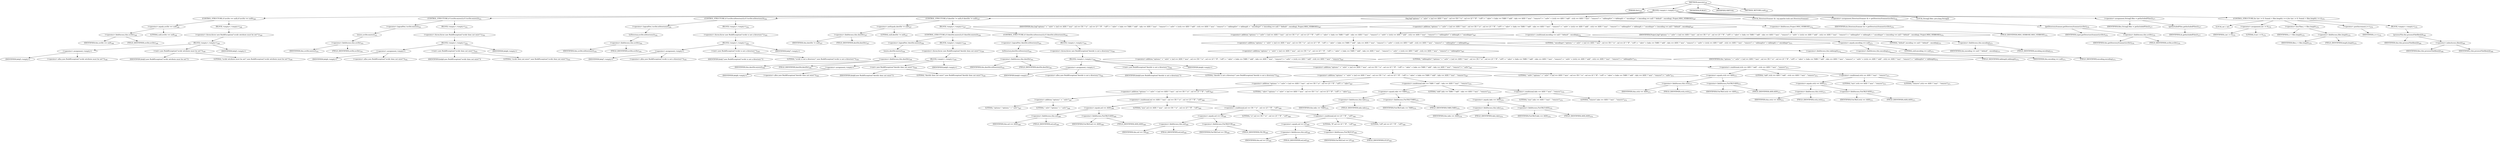 digraph "execute" {  
"667" [label = <(METHOD,execute)<SUB>345</SUB>> ]
"20" [label = <(PARAM,this)<SUB>345</SUB>> ]
"668" [label = <(BLOCK,&lt;empty&gt;,&lt;empty&gt;)<SUB>345</SUB>> ]
"669" [label = <(CONTROL_STRUCTURE,if (srcDir == null),if (srcDir == null))<SUB>348</SUB>> ]
"670" [label = <(&lt;operator&gt;.equals,srcDir == null)<SUB>348</SUB>> ]
"671" [label = <(&lt;operator&gt;.fieldAccess,this.srcDir)<SUB>348</SUB>> ]
"672" [label = <(IDENTIFIER,this,srcDir == null)<SUB>348</SUB>> ]
"673" [label = <(FIELD_IDENTIFIER,srcDir,srcDir)<SUB>348</SUB>> ]
"674" [label = <(LITERAL,null,srcDir == null)<SUB>348</SUB>> ]
"675" [label = <(BLOCK,&lt;empty&gt;,&lt;empty&gt;)<SUB>348</SUB>> ]
"676" [label = <(&lt;operator&gt;.throw,throw new BuildException(&quot;srcdir attribute must be set!&quot;);)<SUB>349</SUB>> ]
"677" [label = <(BLOCK,&lt;empty&gt;,&lt;empty&gt;)<SUB>349</SUB>> ]
"678" [label = <(&lt;operator&gt;.assignment,&lt;empty&gt;)> ]
"679" [label = <(IDENTIFIER,$obj5,&lt;empty&gt;)> ]
"680" [label = <(&lt;operator&gt;.alloc,new BuildException(&quot;srcdir attribute must be set!&quot;))<SUB>349</SUB>> ]
"681" [label = <(&lt;init&gt;,new BuildException(&quot;srcdir attribute must be set!&quot;))<SUB>349</SUB>> ]
"682" [label = <(IDENTIFIER,$obj5,new BuildException(&quot;srcdir attribute must be set!&quot;))> ]
"683" [label = <(LITERAL,&quot;srcdir attribute must be set!&quot;,new BuildException(&quot;srcdir attribute must be set!&quot;))<SUB>349</SUB>> ]
"684" [label = <(IDENTIFIER,$obj5,&lt;empty&gt;)> ]
"685" [label = <(CONTROL_STRUCTURE,if (!srcDir.exists()),if (!srcDir.exists()))<SUB>351</SUB>> ]
"686" [label = <(&lt;operator&gt;.logicalNot,!srcDir.exists())<SUB>351</SUB>> ]
"687" [label = <(exists,srcDir.exists())<SUB>351</SUB>> ]
"688" [label = <(&lt;operator&gt;.fieldAccess,this.srcDir)<SUB>351</SUB>> ]
"689" [label = <(IDENTIFIER,this,srcDir.exists())<SUB>351</SUB>> ]
"690" [label = <(FIELD_IDENTIFIER,srcDir,srcDir)<SUB>351</SUB>> ]
"691" [label = <(BLOCK,&lt;empty&gt;,&lt;empty&gt;)<SUB>351</SUB>> ]
"692" [label = <(&lt;operator&gt;.throw,throw new BuildException(&quot;srcdir does not exist!&quot;);)<SUB>352</SUB>> ]
"693" [label = <(BLOCK,&lt;empty&gt;,&lt;empty&gt;)<SUB>352</SUB>> ]
"694" [label = <(&lt;operator&gt;.assignment,&lt;empty&gt;)> ]
"695" [label = <(IDENTIFIER,$obj6,&lt;empty&gt;)> ]
"696" [label = <(&lt;operator&gt;.alloc,new BuildException(&quot;srcdir does not exist!&quot;))<SUB>352</SUB>> ]
"697" [label = <(&lt;init&gt;,new BuildException(&quot;srcdir does not exist!&quot;))<SUB>352</SUB>> ]
"698" [label = <(IDENTIFIER,$obj6,new BuildException(&quot;srcdir does not exist!&quot;))> ]
"699" [label = <(LITERAL,&quot;srcdir does not exist!&quot;,new BuildException(&quot;srcdir does not exist!&quot;))<SUB>352</SUB>> ]
"700" [label = <(IDENTIFIER,$obj6,&lt;empty&gt;)> ]
"701" [label = <(CONTROL_STRUCTURE,if (!srcDir.isDirectory()),if (!srcDir.isDirectory()))<SUB>354</SUB>> ]
"702" [label = <(&lt;operator&gt;.logicalNot,!srcDir.isDirectory())<SUB>354</SUB>> ]
"703" [label = <(isDirectory,srcDir.isDirectory())<SUB>354</SUB>> ]
"704" [label = <(&lt;operator&gt;.fieldAccess,this.srcDir)<SUB>354</SUB>> ]
"705" [label = <(IDENTIFIER,this,srcDir.isDirectory())<SUB>354</SUB>> ]
"706" [label = <(FIELD_IDENTIFIER,srcDir,srcDir)<SUB>354</SUB>> ]
"707" [label = <(BLOCK,&lt;empty&gt;,&lt;empty&gt;)<SUB>354</SUB>> ]
"708" [label = <(&lt;operator&gt;.throw,throw new BuildException(&quot;srcdir is not a directory!&quot;);)<SUB>355</SUB>> ]
"709" [label = <(BLOCK,&lt;empty&gt;,&lt;empty&gt;)<SUB>355</SUB>> ]
"710" [label = <(&lt;operator&gt;.assignment,&lt;empty&gt;)> ]
"711" [label = <(IDENTIFIER,$obj7,&lt;empty&gt;)> ]
"712" [label = <(&lt;operator&gt;.alloc,new BuildException(&quot;srcdir is not a directory!&quot;))<SUB>355</SUB>> ]
"713" [label = <(&lt;init&gt;,new BuildException(&quot;srcdir is not a directory!&quot;))<SUB>355</SUB>> ]
"714" [label = <(IDENTIFIER,$obj7,new BuildException(&quot;srcdir is not a directory!&quot;))> ]
"715" [label = <(LITERAL,&quot;srcdir is not a directory!&quot;,new BuildException(&quot;srcdir is not a directory!&quot;))<SUB>355</SUB>> ]
"716" [label = <(IDENTIFIER,$obj7,&lt;empty&gt;)> ]
"717" [label = <(CONTROL_STRUCTURE,if (destDir != null),if (destDir != null))<SUB>357</SUB>> ]
"718" [label = <(&lt;operator&gt;.notEquals,destDir != null)<SUB>357</SUB>> ]
"719" [label = <(&lt;operator&gt;.fieldAccess,this.destDir)<SUB>357</SUB>> ]
"720" [label = <(IDENTIFIER,this,destDir != null)<SUB>357</SUB>> ]
"721" [label = <(FIELD_IDENTIFIER,destDir,destDir)<SUB>357</SUB>> ]
"722" [label = <(LITERAL,null,destDir != null)<SUB>357</SUB>> ]
"723" [label = <(BLOCK,&lt;empty&gt;,&lt;empty&gt;)<SUB>357</SUB>> ]
"724" [label = <(CONTROL_STRUCTURE,if (!destDir.exists()),if (!destDir.exists()))<SUB>358</SUB>> ]
"725" [label = <(&lt;operator&gt;.logicalNot,!destDir.exists())<SUB>358</SUB>> ]
"726" [label = <(exists,destDir.exists())<SUB>358</SUB>> ]
"727" [label = <(&lt;operator&gt;.fieldAccess,this.destDir)<SUB>358</SUB>> ]
"728" [label = <(IDENTIFIER,this,destDir.exists())<SUB>358</SUB>> ]
"729" [label = <(FIELD_IDENTIFIER,destDir,destDir)<SUB>358</SUB>> ]
"730" [label = <(BLOCK,&lt;empty&gt;,&lt;empty&gt;)<SUB>358</SUB>> ]
"731" [label = <(&lt;operator&gt;.throw,throw new BuildException(&quot;destdir does not exist!&quot;);)<SUB>359</SUB>> ]
"732" [label = <(BLOCK,&lt;empty&gt;,&lt;empty&gt;)<SUB>359</SUB>> ]
"733" [label = <(&lt;operator&gt;.assignment,&lt;empty&gt;)> ]
"734" [label = <(IDENTIFIER,$obj8,&lt;empty&gt;)> ]
"735" [label = <(&lt;operator&gt;.alloc,new BuildException(&quot;destdir does not exist!&quot;))<SUB>359</SUB>> ]
"736" [label = <(&lt;init&gt;,new BuildException(&quot;destdir does not exist!&quot;))<SUB>359</SUB>> ]
"737" [label = <(IDENTIFIER,$obj8,new BuildException(&quot;destdir does not exist!&quot;))> ]
"738" [label = <(LITERAL,&quot;destdir does not exist!&quot;,new BuildException(&quot;destdir does not exist!&quot;))<SUB>359</SUB>> ]
"739" [label = <(IDENTIFIER,$obj8,&lt;empty&gt;)> ]
"740" [label = <(CONTROL_STRUCTURE,if (!destDir.isDirectory()),if (!destDir.isDirectory()))<SUB>361</SUB>> ]
"741" [label = <(&lt;operator&gt;.logicalNot,!destDir.isDirectory())<SUB>361</SUB>> ]
"742" [label = <(isDirectory,destDir.isDirectory())<SUB>361</SUB>> ]
"743" [label = <(&lt;operator&gt;.fieldAccess,this.destDir)<SUB>361</SUB>> ]
"744" [label = <(IDENTIFIER,this,destDir.isDirectory())<SUB>361</SUB>> ]
"745" [label = <(FIELD_IDENTIFIER,destDir,destDir)<SUB>361</SUB>> ]
"746" [label = <(BLOCK,&lt;empty&gt;,&lt;empty&gt;)<SUB>361</SUB>> ]
"747" [label = <(&lt;operator&gt;.throw,throw new BuildException(&quot;destdir is not a directory!&quot;);)<SUB>362</SUB>> ]
"748" [label = <(BLOCK,&lt;empty&gt;,&lt;empty&gt;)<SUB>362</SUB>> ]
"749" [label = <(&lt;operator&gt;.assignment,&lt;empty&gt;)> ]
"750" [label = <(IDENTIFIER,$obj9,&lt;empty&gt;)> ]
"751" [label = <(&lt;operator&gt;.alloc,new BuildException(&quot;destdir is not a directory!&quot;))<SUB>362</SUB>> ]
"752" [label = <(&lt;init&gt;,new BuildException(&quot;destdir is not a directory!&quot;))<SUB>362</SUB>> ]
"753" [label = <(IDENTIFIER,$obj9,new BuildException(&quot;destdir is not a directory!&quot;))> ]
"754" [label = <(LITERAL,&quot;destdir is not a directory!&quot;,new BuildException(&quot;destdir is not a directory!&quot;))<SUB>362</SUB>> ]
"755" [label = <(IDENTIFIER,$obj9,&lt;empty&gt;)> ]
"756" [label = <(log,log(&quot;options:&quot; + &quot; eol=&quot; + (eol == ASIS ? &quot;asis&quot; : eol == CR ? &quot;cr&quot; : eol == LF ? &quot;lf&quot; : &quot;crlf&quot;) + &quot; tab=&quot; + (tabs == TABS ? &quot;add&quot; : tabs == ASIS ? &quot;asis&quot; : &quot;remove&quot;) + &quot; eof=&quot; + (ctrlz == ADD ? &quot;add&quot; : ctrlz == ASIS ? &quot;asis&quot; : &quot;remove&quot;) + &quot; tablength=&quot; + tablength + &quot; encoding=&quot; + (encoding == null ? &quot;default&quot; : encoding), Project.MSG_VERBOSE))<SUB>367</SUB>> ]
"19" [label = <(IDENTIFIER,this,log(&quot;options:&quot; + &quot; eol=&quot; + (eol == ASIS ? &quot;asis&quot; : eol == CR ? &quot;cr&quot; : eol == LF ? &quot;lf&quot; : &quot;crlf&quot;) + &quot; tab=&quot; + (tabs == TABS ? &quot;add&quot; : tabs == ASIS ? &quot;asis&quot; : &quot;remove&quot;) + &quot; eof=&quot; + (ctrlz == ADD ? &quot;add&quot; : ctrlz == ASIS ? &quot;asis&quot; : &quot;remove&quot;) + &quot; tablength=&quot; + tablength + &quot; encoding=&quot; + (encoding == null ? &quot;default&quot; : encoding), Project.MSG_VERBOSE))<SUB>367</SUB>> ]
"757" [label = <(&lt;operator&gt;.addition,&quot;options:&quot; + &quot; eol=&quot; + (eol == ASIS ? &quot;asis&quot; : eol == CR ? &quot;cr&quot; : eol == LF ? &quot;lf&quot; : &quot;crlf&quot;) + &quot; tab=&quot; + (tabs == TABS ? &quot;add&quot; : tabs == ASIS ? &quot;asis&quot; : &quot;remove&quot;) + &quot; eof=&quot; + (ctrlz == ADD ? &quot;add&quot; : ctrlz == ASIS ? &quot;asis&quot; : &quot;remove&quot;) + &quot; tablength=&quot; + tablength + &quot; encoding=&quot; + (encoding == null ? &quot;default&quot; : encoding))<SUB>367</SUB>> ]
"758" [label = <(&lt;operator&gt;.addition,&quot;options:&quot; + &quot; eol=&quot; + (eol == ASIS ? &quot;asis&quot; : eol == CR ? &quot;cr&quot; : eol == LF ? &quot;lf&quot; : &quot;crlf&quot;) + &quot; tab=&quot; + (tabs == TABS ? &quot;add&quot; : tabs == ASIS ? &quot;asis&quot; : &quot;remove&quot;) + &quot; eof=&quot; + (ctrlz == ADD ? &quot;add&quot; : ctrlz == ASIS ? &quot;asis&quot; : &quot;remove&quot;) + &quot; tablength=&quot; + tablength + &quot; encoding=&quot;)<SUB>367</SUB>> ]
"759" [label = <(&lt;operator&gt;.addition,&quot;options:&quot; + &quot; eol=&quot; + (eol == ASIS ? &quot;asis&quot; : eol == CR ? &quot;cr&quot; : eol == LF ? &quot;lf&quot; : &quot;crlf&quot;) + &quot; tab=&quot; + (tabs == TABS ? &quot;add&quot; : tabs == ASIS ? &quot;asis&quot; : &quot;remove&quot;) + &quot; eof=&quot; + (ctrlz == ADD ? &quot;add&quot; : ctrlz == ASIS ? &quot;asis&quot; : &quot;remove&quot;) + &quot; tablength=&quot; + tablength)<SUB>367</SUB>> ]
"760" [label = <(&lt;operator&gt;.addition,&quot;options:&quot; + &quot; eol=&quot; + (eol == ASIS ? &quot;asis&quot; : eol == CR ? &quot;cr&quot; : eol == LF ? &quot;lf&quot; : &quot;crlf&quot;) + &quot; tab=&quot; + (tabs == TABS ? &quot;add&quot; : tabs == ASIS ? &quot;asis&quot; : &quot;remove&quot;) + &quot; eof=&quot; + (ctrlz == ADD ? &quot;add&quot; : ctrlz == ASIS ? &quot;asis&quot; : &quot;remove&quot;) + &quot; tablength=&quot;)<SUB>367</SUB>> ]
"761" [label = <(&lt;operator&gt;.addition,&quot;options:&quot; + &quot; eol=&quot; + (eol == ASIS ? &quot;asis&quot; : eol == CR ? &quot;cr&quot; : eol == LF ? &quot;lf&quot; : &quot;crlf&quot;) + &quot; tab=&quot; + (tabs == TABS ? &quot;add&quot; : tabs == ASIS ? &quot;asis&quot; : &quot;remove&quot;) + &quot; eof=&quot; + (ctrlz == ADD ? &quot;add&quot; : ctrlz == ASIS ? &quot;asis&quot; : &quot;remove&quot;))<SUB>367</SUB>> ]
"762" [label = <(&lt;operator&gt;.addition,&quot;options:&quot; + &quot; eol=&quot; + (eol == ASIS ? &quot;asis&quot; : eol == CR ? &quot;cr&quot; : eol == LF ? &quot;lf&quot; : &quot;crlf&quot;) + &quot; tab=&quot; + (tabs == TABS ? &quot;add&quot; : tabs == ASIS ? &quot;asis&quot; : &quot;remove&quot;) + &quot; eof=&quot;)<SUB>367</SUB>> ]
"763" [label = <(&lt;operator&gt;.addition,&quot;options:&quot; + &quot; eol=&quot; + (eol == ASIS ? &quot;asis&quot; : eol == CR ? &quot;cr&quot; : eol == LF ? &quot;lf&quot; : &quot;crlf&quot;) + &quot; tab=&quot; + (tabs == TABS ? &quot;add&quot; : tabs == ASIS ? &quot;asis&quot; : &quot;remove&quot;))<SUB>367</SUB>> ]
"764" [label = <(&lt;operator&gt;.addition,&quot;options:&quot; + &quot; eol=&quot; + (eol == ASIS ? &quot;asis&quot; : eol == CR ? &quot;cr&quot; : eol == LF ? &quot;lf&quot; : &quot;crlf&quot;) + &quot; tab=&quot;)<SUB>367</SUB>> ]
"765" [label = <(&lt;operator&gt;.addition,&quot;options:&quot; + &quot; eol=&quot; + (eol == ASIS ? &quot;asis&quot; : eol == CR ? &quot;cr&quot; : eol == LF ? &quot;lf&quot; : &quot;crlf&quot;))<SUB>367</SUB>> ]
"766" [label = <(&lt;operator&gt;.addition,&quot;options:&quot; + &quot; eol=&quot;)<SUB>367</SUB>> ]
"767" [label = <(LITERAL,&quot;options:&quot;,&quot;options:&quot; + &quot; eol=&quot;)<SUB>367</SUB>> ]
"768" [label = <(LITERAL,&quot; eol=&quot;,&quot;options:&quot; + &quot; eol=&quot;)<SUB>368</SUB>> ]
"769" [label = <(&lt;operator&gt;.conditional,eol == ASIS ? &quot;asis&quot; : eol == CR ? &quot;cr&quot; : eol == LF ? &quot;lf&quot; : &quot;crlf&quot;)<SUB>369</SUB>> ]
"770" [label = <(&lt;operator&gt;.equals,eol == ASIS)<SUB>369</SUB>> ]
"771" [label = <(&lt;operator&gt;.fieldAccess,this.eol)<SUB>369</SUB>> ]
"772" [label = <(IDENTIFIER,this,eol == ASIS)<SUB>369</SUB>> ]
"773" [label = <(FIELD_IDENTIFIER,eol,eol)<SUB>369</SUB>> ]
"774" [label = <(&lt;operator&gt;.fieldAccess,FixCRLF.ASIS)<SUB>369</SUB>> ]
"775" [label = <(IDENTIFIER,FixCRLF,eol == ASIS)<SUB>369</SUB>> ]
"776" [label = <(FIELD_IDENTIFIER,ASIS,ASIS)<SUB>369</SUB>> ]
"777" [label = <(LITERAL,&quot;asis&quot;,eol == ASIS ? &quot;asis&quot; : eol == CR ? &quot;cr&quot; : eol == LF ? &quot;lf&quot; : &quot;crlf&quot;)<SUB>369</SUB>> ]
"778" [label = <(&lt;operator&gt;.conditional,eol == CR ? &quot;cr&quot; : eol == LF ? &quot;lf&quot; : &quot;crlf&quot;)<SUB>369</SUB>> ]
"779" [label = <(&lt;operator&gt;.equals,eol == CR)<SUB>369</SUB>> ]
"780" [label = <(&lt;operator&gt;.fieldAccess,this.eol)<SUB>369</SUB>> ]
"781" [label = <(IDENTIFIER,this,eol == CR)<SUB>369</SUB>> ]
"782" [label = <(FIELD_IDENTIFIER,eol,eol)<SUB>369</SUB>> ]
"783" [label = <(&lt;operator&gt;.fieldAccess,FixCRLF.CR)<SUB>369</SUB>> ]
"784" [label = <(IDENTIFIER,FixCRLF,eol == CR)<SUB>369</SUB>> ]
"785" [label = <(FIELD_IDENTIFIER,CR,CR)<SUB>369</SUB>> ]
"786" [label = <(LITERAL,&quot;cr&quot;,eol == CR ? &quot;cr&quot; : eol == LF ? &quot;lf&quot; : &quot;crlf&quot;)<SUB>369</SUB>> ]
"787" [label = <(&lt;operator&gt;.conditional,eol == LF ? &quot;lf&quot; : &quot;crlf&quot;)<SUB>369</SUB>> ]
"788" [label = <(&lt;operator&gt;.equals,eol == LF)<SUB>369</SUB>> ]
"789" [label = <(&lt;operator&gt;.fieldAccess,this.eol)<SUB>369</SUB>> ]
"790" [label = <(IDENTIFIER,this,eol == LF)<SUB>369</SUB>> ]
"791" [label = <(FIELD_IDENTIFIER,eol,eol)<SUB>369</SUB>> ]
"792" [label = <(&lt;operator&gt;.fieldAccess,FixCRLF.LF)<SUB>369</SUB>> ]
"793" [label = <(IDENTIFIER,FixCRLF,eol == LF)<SUB>369</SUB>> ]
"794" [label = <(FIELD_IDENTIFIER,LF,LF)<SUB>369</SUB>> ]
"795" [label = <(LITERAL,&quot;lf&quot;,eol == LF ? &quot;lf&quot; : &quot;crlf&quot;)<SUB>369</SUB>> ]
"796" [label = <(LITERAL,&quot;crlf&quot;,eol == LF ? &quot;lf&quot; : &quot;crlf&quot;)<SUB>369</SUB>> ]
"797" [label = <(LITERAL,&quot; tab=&quot;,&quot;options:&quot; + &quot; eol=&quot; + (eol == ASIS ? &quot;asis&quot; : eol == CR ? &quot;cr&quot; : eol == LF ? &quot;lf&quot; : &quot;crlf&quot;) + &quot; tab=&quot;)<SUB>370</SUB>> ]
"798" [label = <(&lt;operator&gt;.conditional,tabs == TABS ? &quot;add&quot; : tabs == ASIS ? &quot;asis&quot; : &quot;remove&quot;)<SUB>370</SUB>> ]
"799" [label = <(&lt;operator&gt;.equals,tabs == TABS)<SUB>370</SUB>> ]
"800" [label = <(&lt;operator&gt;.fieldAccess,this.tabs)<SUB>370</SUB>> ]
"801" [label = <(IDENTIFIER,this,tabs == TABS)<SUB>370</SUB>> ]
"802" [label = <(FIELD_IDENTIFIER,tabs,tabs)<SUB>370</SUB>> ]
"803" [label = <(&lt;operator&gt;.fieldAccess,FixCRLF.TABS)<SUB>370</SUB>> ]
"804" [label = <(IDENTIFIER,FixCRLF,tabs == TABS)<SUB>370</SUB>> ]
"805" [label = <(FIELD_IDENTIFIER,TABS,TABS)<SUB>370</SUB>> ]
"806" [label = <(LITERAL,&quot;add&quot;,tabs == TABS ? &quot;add&quot; : tabs == ASIS ? &quot;asis&quot; : &quot;remove&quot;)<SUB>370</SUB>> ]
"807" [label = <(&lt;operator&gt;.conditional,tabs == ASIS ? &quot;asis&quot; : &quot;remove&quot;)<SUB>370</SUB>> ]
"808" [label = <(&lt;operator&gt;.equals,tabs == ASIS)<SUB>370</SUB>> ]
"809" [label = <(&lt;operator&gt;.fieldAccess,this.tabs)<SUB>370</SUB>> ]
"810" [label = <(IDENTIFIER,this,tabs == ASIS)<SUB>370</SUB>> ]
"811" [label = <(FIELD_IDENTIFIER,tabs,tabs)<SUB>370</SUB>> ]
"812" [label = <(&lt;operator&gt;.fieldAccess,FixCRLF.ASIS)<SUB>370</SUB>> ]
"813" [label = <(IDENTIFIER,FixCRLF,tabs == ASIS)<SUB>370</SUB>> ]
"814" [label = <(FIELD_IDENTIFIER,ASIS,ASIS)<SUB>370</SUB>> ]
"815" [label = <(LITERAL,&quot;asis&quot;,tabs == ASIS ? &quot;asis&quot; : &quot;remove&quot;)<SUB>370</SUB>> ]
"816" [label = <(LITERAL,&quot;remove&quot;,tabs == ASIS ? &quot;asis&quot; : &quot;remove&quot;)<SUB>370</SUB>> ]
"817" [label = <(LITERAL,&quot; eof=&quot;,&quot;options:&quot; + &quot; eol=&quot; + (eol == ASIS ? &quot;asis&quot; : eol == CR ? &quot;cr&quot; : eol == LF ? &quot;lf&quot; : &quot;crlf&quot;) + &quot; tab=&quot; + (tabs == TABS ? &quot;add&quot; : tabs == ASIS ? &quot;asis&quot; : &quot;remove&quot;) + &quot; eof=&quot;)<SUB>371</SUB>> ]
"818" [label = <(&lt;operator&gt;.conditional,ctrlz == ADD ? &quot;add&quot; : ctrlz == ASIS ? &quot;asis&quot; : &quot;remove&quot;)<SUB>371</SUB>> ]
"819" [label = <(&lt;operator&gt;.equals,ctrlz == ADD)<SUB>371</SUB>> ]
"820" [label = <(&lt;operator&gt;.fieldAccess,this.ctrlz)<SUB>371</SUB>> ]
"821" [label = <(IDENTIFIER,this,ctrlz == ADD)<SUB>371</SUB>> ]
"822" [label = <(FIELD_IDENTIFIER,ctrlz,ctrlz)<SUB>371</SUB>> ]
"823" [label = <(&lt;operator&gt;.fieldAccess,FixCRLF.ADD)<SUB>371</SUB>> ]
"824" [label = <(IDENTIFIER,FixCRLF,ctrlz == ADD)<SUB>371</SUB>> ]
"825" [label = <(FIELD_IDENTIFIER,ADD,ADD)<SUB>371</SUB>> ]
"826" [label = <(LITERAL,&quot;add&quot;,ctrlz == ADD ? &quot;add&quot; : ctrlz == ASIS ? &quot;asis&quot; : &quot;remove&quot;)<SUB>371</SUB>> ]
"827" [label = <(&lt;operator&gt;.conditional,ctrlz == ASIS ? &quot;asis&quot; : &quot;remove&quot;)<SUB>371</SUB>> ]
"828" [label = <(&lt;operator&gt;.equals,ctrlz == ASIS)<SUB>371</SUB>> ]
"829" [label = <(&lt;operator&gt;.fieldAccess,this.ctrlz)<SUB>371</SUB>> ]
"830" [label = <(IDENTIFIER,this,ctrlz == ASIS)<SUB>371</SUB>> ]
"831" [label = <(FIELD_IDENTIFIER,ctrlz,ctrlz)<SUB>371</SUB>> ]
"832" [label = <(&lt;operator&gt;.fieldAccess,FixCRLF.ASIS)<SUB>371</SUB>> ]
"833" [label = <(IDENTIFIER,FixCRLF,ctrlz == ASIS)<SUB>371</SUB>> ]
"834" [label = <(FIELD_IDENTIFIER,ASIS,ASIS)<SUB>371</SUB>> ]
"835" [label = <(LITERAL,&quot;asis&quot;,ctrlz == ASIS ? &quot;asis&quot; : &quot;remove&quot;)<SUB>371</SUB>> ]
"836" [label = <(LITERAL,&quot;remove&quot;,ctrlz == ASIS ? &quot;asis&quot; : &quot;remove&quot;)<SUB>371</SUB>> ]
"837" [label = <(LITERAL,&quot; tablength=&quot;,&quot;options:&quot; + &quot; eol=&quot; + (eol == ASIS ? &quot;asis&quot; : eol == CR ? &quot;cr&quot; : eol == LF ? &quot;lf&quot; : &quot;crlf&quot;) + &quot; tab=&quot; + (tabs == TABS ? &quot;add&quot; : tabs == ASIS ? &quot;asis&quot; : &quot;remove&quot;) + &quot; eof=&quot; + (ctrlz == ADD ? &quot;add&quot; : ctrlz == ASIS ? &quot;asis&quot; : &quot;remove&quot;) + &quot; tablength=&quot;)<SUB>372</SUB>> ]
"838" [label = <(&lt;operator&gt;.fieldAccess,this.tablength)<SUB>372</SUB>> ]
"839" [label = <(IDENTIFIER,this,&quot;options:&quot; + &quot; eol=&quot; + (eol == ASIS ? &quot;asis&quot; : eol == CR ? &quot;cr&quot; : eol == LF ? &quot;lf&quot; : &quot;crlf&quot;) + &quot; tab=&quot; + (tabs == TABS ? &quot;add&quot; : tabs == ASIS ? &quot;asis&quot; : &quot;remove&quot;) + &quot; eof=&quot; + (ctrlz == ADD ? &quot;add&quot; : ctrlz == ASIS ? &quot;asis&quot; : &quot;remove&quot;) + &quot; tablength=&quot; + tablength)<SUB>372</SUB>> ]
"840" [label = <(FIELD_IDENTIFIER,tablength,tablength)<SUB>372</SUB>> ]
"841" [label = <(LITERAL,&quot; encoding=&quot;,&quot;options:&quot; + &quot; eol=&quot; + (eol == ASIS ? &quot;asis&quot; : eol == CR ? &quot;cr&quot; : eol == LF ? &quot;lf&quot; : &quot;crlf&quot;) + &quot; tab=&quot; + (tabs == TABS ? &quot;add&quot; : tabs == ASIS ? &quot;asis&quot; : &quot;remove&quot;) + &quot; eof=&quot; + (ctrlz == ADD ? &quot;add&quot; : ctrlz == ASIS ? &quot;asis&quot; : &quot;remove&quot;) + &quot; tablength=&quot; + tablength + &quot; encoding=&quot;)<SUB>373</SUB>> ]
"842" [label = <(&lt;operator&gt;.conditional,encoding == null ? &quot;default&quot; : encoding)<SUB>373</SUB>> ]
"843" [label = <(&lt;operator&gt;.equals,encoding == null)<SUB>373</SUB>> ]
"844" [label = <(&lt;operator&gt;.fieldAccess,this.encoding)<SUB>373</SUB>> ]
"845" [label = <(IDENTIFIER,this,encoding == null)<SUB>373</SUB>> ]
"846" [label = <(FIELD_IDENTIFIER,encoding,encoding)<SUB>373</SUB>> ]
"847" [label = <(LITERAL,null,encoding == null)<SUB>373</SUB>> ]
"848" [label = <(LITERAL,&quot;default&quot;,encoding == null ? &quot;default&quot; : encoding)<SUB>373</SUB>> ]
"849" [label = <(&lt;operator&gt;.fieldAccess,this.encoding)<SUB>373</SUB>> ]
"850" [label = <(IDENTIFIER,this,encoding == null ? &quot;default&quot; : encoding)<SUB>373</SUB>> ]
"851" [label = <(FIELD_IDENTIFIER,encoding,encoding)<SUB>373</SUB>> ]
"852" [label = <(&lt;operator&gt;.fieldAccess,Project.MSG_VERBOSE)<SUB>374</SUB>> ]
"853" [label = <(IDENTIFIER,Project,log(&quot;options:&quot; + &quot; eol=&quot; + (eol == ASIS ? &quot;asis&quot; : eol == CR ? &quot;cr&quot; : eol == LF ? &quot;lf&quot; : &quot;crlf&quot;) + &quot; tab=&quot; + (tabs == TABS ? &quot;add&quot; : tabs == ASIS ? &quot;asis&quot; : &quot;remove&quot;) + &quot; eof=&quot; + (ctrlz == ADD ? &quot;add&quot; : ctrlz == ASIS ? &quot;asis&quot; : &quot;remove&quot;) + &quot; tablength=&quot; + tablength + &quot; encoding=&quot; + (encoding == null ? &quot;default&quot; : encoding), Project.MSG_VERBOSE))<SUB>374</SUB>> ]
"854" [label = <(FIELD_IDENTIFIER,MSG_VERBOSE,MSG_VERBOSE)<SUB>374</SUB>> ]
"855" [label = <(LOCAL,DirectoryScanner ds: org.apache.tools.ant.DirectoryScanner)> ]
"856" [label = <(&lt;operator&gt;.assignment,DirectoryScanner ds = getDirectoryScanner(srcDir))<SUB>376</SUB>> ]
"857" [label = <(IDENTIFIER,ds,DirectoryScanner ds = getDirectoryScanner(srcDir))<SUB>376</SUB>> ]
"858" [label = <(getDirectoryScanner,getDirectoryScanner(srcDir))<SUB>376</SUB>> ]
"859" [label = <(IDENTIFIER,super,getDirectoryScanner(srcDir))<SUB>376</SUB>> ]
"860" [label = <(&lt;operator&gt;.fieldAccess,this.srcDir)<SUB>376</SUB>> ]
"861" [label = <(IDENTIFIER,this,getDirectoryScanner(srcDir))<SUB>376</SUB>> ]
"862" [label = <(FIELD_IDENTIFIER,srcDir,srcDir)<SUB>376</SUB>> ]
"863" [label = <(LOCAL,String[] files: java.lang.String[])> ]
"864" [label = <(&lt;operator&gt;.assignment,String[] files = getIncludedFiles())<SUB>377</SUB>> ]
"865" [label = <(IDENTIFIER,files,String[] files = getIncludedFiles())<SUB>377</SUB>> ]
"866" [label = <(getIncludedFiles,getIncludedFiles())<SUB>377</SUB>> ]
"867" [label = <(IDENTIFIER,ds,getIncludedFiles())<SUB>377</SUB>> ]
"868" [label = <(CONTROL_STRUCTURE,for (int i = 0; Some(i &lt; files.length); i++),for (int i = 0; Some(i &lt; files.length); i++))<SUB>379</SUB>> ]
"869" [label = <(LOCAL,int i: int)> ]
"870" [label = <(&lt;operator&gt;.assignment,int i = 0)<SUB>379</SUB>> ]
"871" [label = <(IDENTIFIER,i,int i = 0)<SUB>379</SUB>> ]
"872" [label = <(LITERAL,0,int i = 0)<SUB>379</SUB>> ]
"873" [label = <(&lt;operator&gt;.lessThan,i &lt; files.length)<SUB>379</SUB>> ]
"874" [label = <(IDENTIFIER,i,i &lt; files.length)<SUB>379</SUB>> ]
"875" [label = <(&lt;operator&gt;.fieldAccess,files.length)<SUB>379</SUB>> ]
"876" [label = <(IDENTIFIER,files,i &lt; files.length)<SUB>379</SUB>> ]
"877" [label = <(FIELD_IDENTIFIER,length,length)<SUB>379</SUB>> ]
"878" [label = <(&lt;operator&gt;.postIncrement,i++)<SUB>379</SUB>> ]
"879" [label = <(IDENTIFIER,i,i++)<SUB>379</SUB>> ]
"880" [label = <(BLOCK,&lt;empty&gt;,&lt;empty&gt;)<SUB>379</SUB>> ]
"881" [label = <(processFile,this.processFile(files[i]))<SUB>380</SUB>> ]
"21" [label = <(IDENTIFIER,this,this.processFile(files[i]))<SUB>380</SUB>> ]
"882" [label = <(&lt;operator&gt;.indexAccess,files[i])<SUB>380</SUB>> ]
"883" [label = <(IDENTIFIER,files,this.processFile(files[i]))<SUB>380</SUB>> ]
"884" [label = <(IDENTIFIER,i,this.processFile(files[i]))<SUB>380</SUB>> ]
"885" [label = <(MODIFIER,PUBLIC)> ]
"886" [label = <(MODIFIER,VIRTUAL)> ]
"887" [label = <(METHOD_RETURN,void)<SUB>345</SUB>> ]
  "667" -> "20" 
  "667" -> "668" 
  "667" -> "885" 
  "667" -> "886" 
  "667" -> "887" 
  "668" -> "669" 
  "668" -> "685" 
  "668" -> "701" 
  "668" -> "717" 
  "668" -> "756" 
  "668" -> "855" 
  "668" -> "856" 
  "668" -> "863" 
  "668" -> "864" 
  "668" -> "868" 
  "669" -> "670" 
  "669" -> "675" 
  "670" -> "671" 
  "670" -> "674" 
  "671" -> "672" 
  "671" -> "673" 
  "675" -> "676" 
  "676" -> "677" 
  "677" -> "678" 
  "677" -> "681" 
  "677" -> "684" 
  "678" -> "679" 
  "678" -> "680" 
  "681" -> "682" 
  "681" -> "683" 
  "685" -> "686" 
  "685" -> "691" 
  "686" -> "687" 
  "687" -> "688" 
  "688" -> "689" 
  "688" -> "690" 
  "691" -> "692" 
  "692" -> "693" 
  "693" -> "694" 
  "693" -> "697" 
  "693" -> "700" 
  "694" -> "695" 
  "694" -> "696" 
  "697" -> "698" 
  "697" -> "699" 
  "701" -> "702" 
  "701" -> "707" 
  "702" -> "703" 
  "703" -> "704" 
  "704" -> "705" 
  "704" -> "706" 
  "707" -> "708" 
  "708" -> "709" 
  "709" -> "710" 
  "709" -> "713" 
  "709" -> "716" 
  "710" -> "711" 
  "710" -> "712" 
  "713" -> "714" 
  "713" -> "715" 
  "717" -> "718" 
  "717" -> "723" 
  "718" -> "719" 
  "718" -> "722" 
  "719" -> "720" 
  "719" -> "721" 
  "723" -> "724" 
  "723" -> "740" 
  "724" -> "725" 
  "724" -> "730" 
  "725" -> "726" 
  "726" -> "727" 
  "727" -> "728" 
  "727" -> "729" 
  "730" -> "731" 
  "731" -> "732" 
  "732" -> "733" 
  "732" -> "736" 
  "732" -> "739" 
  "733" -> "734" 
  "733" -> "735" 
  "736" -> "737" 
  "736" -> "738" 
  "740" -> "741" 
  "740" -> "746" 
  "741" -> "742" 
  "742" -> "743" 
  "743" -> "744" 
  "743" -> "745" 
  "746" -> "747" 
  "747" -> "748" 
  "748" -> "749" 
  "748" -> "752" 
  "748" -> "755" 
  "749" -> "750" 
  "749" -> "751" 
  "752" -> "753" 
  "752" -> "754" 
  "756" -> "19" 
  "756" -> "757" 
  "756" -> "852" 
  "757" -> "758" 
  "757" -> "842" 
  "758" -> "759" 
  "758" -> "841" 
  "759" -> "760" 
  "759" -> "838" 
  "760" -> "761" 
  "760" -> "837" 
  "761" -> "762" 
  "761" -> "818" 
  "762" -> "763" 
  "762" -> "817" 
  "763" -> "764" 
  "763" -> "798" 
  "764" -> "765" 
  "764" -> "797" 
  "765" -> "766" 
  "765" -> "769" 
  "766" -> "767" 
  "766" -> "768" 
  "769" -> "770" 
  "769" -> "777" 
  "769" -> "778" 
  "770" -> "771" 
  "770" -> "774" 
  "771" -> "772" 
  "771" -> "773" 
  "774" -> "775" 
  "774" -> "776" 
  "778" -> "779" 
  "778" -> "786" 
  "778" -> "787" 
  "779" -> "780" 
  "779" -> "783" 
  "780" -> "781" 
  "780" -> "782" 
  "783" -> "784" 
  "783" -> "785" 
  "787" -> "788" 
  "787" -> "795" 
  "787" -> "796" 
  "788" -> "789" 
  "788" -> "792" 
  "789" -> "790" 
  "789" -> "791" 
  "792" -> "793" 
  "792" -> "794" 
  "798" -> "799" 
  "798" -> "806" 
  "798" -> "807" 
  "799" -> "800" 
  "799" -> "803" 
  "800" -> "801" 
  "800" -> "802" 
  "803" -> "804" 
  "803" -> "805" 
  "807" -> "808" 
  "807" -> "815" 
  "807" -> "816" 
  "808" -> "809" 
  "808" -> "812" 
  "809" -> "810" 
  "809" -> "811" 
  "812" -> "813" 
  "812" -> "814" 
  "818" -> "819" 
  "818" -> "826" 
  "818" -> "827" 
  "819" -> "820" 
  "819" -> "823" 
  "820" -> "821" 
  "820" -> "822" 
  "823" -> "824" 
  "823" -> "825" 
  "827" -> "828" 
  "827" -> "835" 
  "827" -> "836" 
  "828" -> "829" 
  "828" -> "832" 
  "829" -> "830" 
  "829" -> "831" 
  "832" -> "833" 
  "832" -> "834" 
  "838" -> "839" 
  "838" -> "840" 
  "842" -> "843" 
  "842" -> "848" 
  "842" -> "849" 
  "843" -> "844" 
  "843" -> "847" 
  "844" -> "845" 
  "844" -> "846" 
  "849" -> "850" 
  "849" -> "851" 
  "852" -> "853" 
  "852" -> "854" 
  "856" -> "857" 
  "856" -> "858" 
  "858" -> "859" 
  "858" -> "860" 
  "860" -> "861" 
  "860" -> "862" 
  "864" -> "865" 
  "864" -> "866" 
  "866" -> "867" 
  "868" -> "869" 
  "868" -> "870" 
  "868" -> "873" 
  "868" -> "878" 
  "868" -> "880" 
  "870" -> "871" 
  "870" -> "872" 
  "873" -> "874" 
  "873" -> "875" 
  "875" -> "876" 
  "875" -> "877" 
  "878" -> "879" 
  "880" -> "881" 
  "881" -> "21" 
  "881" -> "882" 
  "882" -> "883" 
  "882" -> "884" 
}
